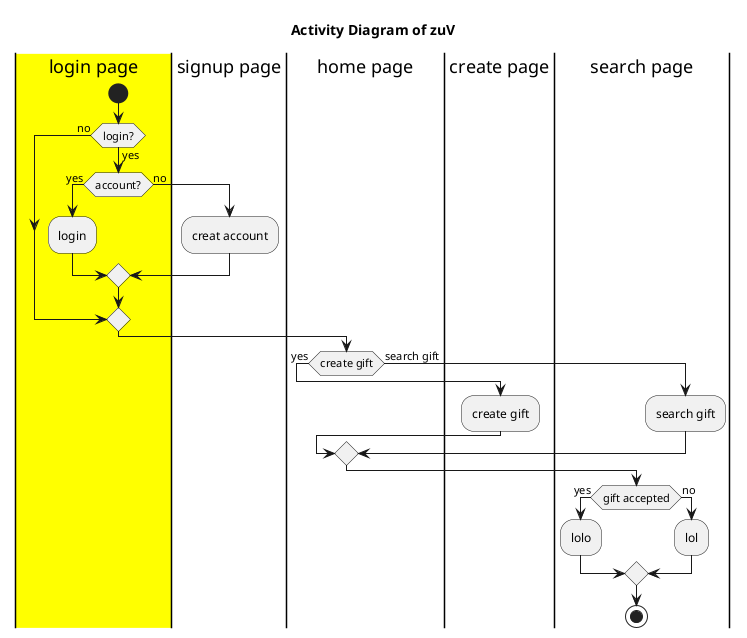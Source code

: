 @startuml
title Activity Diagram of zuV

|#yellow|login page|
    start
    if (login?) then (no)
    else (yes)
        if (account?) then (yes)
        :login;
        else (no)
|signup page|
        :creat account;
        endif
|home page|
    endif
    if (create gift) then (yes)
|create page|
        :create gift;
    else (search gift)
|search page|
        :search gift;
    endif

    if (gift accepted) then (yes)
    :lolo;
    else (no)
    :lol;
    endif
    stop

@enduml